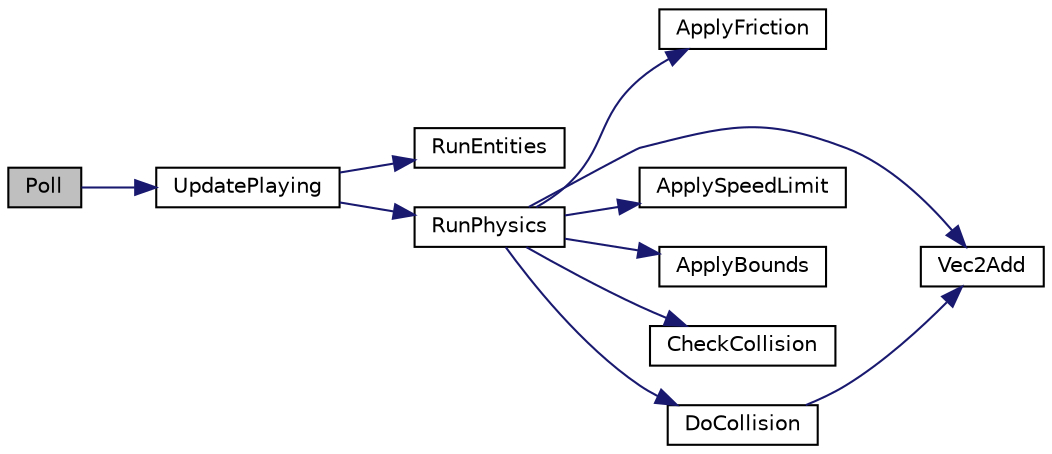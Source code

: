 digraph "Poll"
{
  edge [fontname="Helvetica",fontsize="10",labelfontname="Helvetica",labelfontsize="10"];
  node [fontname="Helvetica",fontsize="10",shape=record];
  rankdir="LR";
  Node1 [label="Poll",height=0.2,width=0.4,color="black", fillcolor="grey75", style="filled", fontcolor="black"];
  Node1 -> Node2 [color="midnightblue",fontsize="10",style="solid",fontname="Helvetica"];
  Node2 [label="UpdatePlaying",height=0.2,width=0.4,color="black", fillcolor="white", style="filled",URL="$game_8c.html#a3ddcf597916a7185f18d493a51684845"];
  Node2 -> Node3 [color="midnightblue",fontsize="10",style="solid",fontname="Helvetica"];
  Node3 [label="RunEntities",height=0.2,width=0.4,color="black", fillcolor="white", style="filled",URL="$entity_8c.html#a4804d845517ee1430fc40dfdc3d333df"];
  Node2 -> Node4 [color="midnightblue",fontsize="10",style="solid",fontname="Helvetica"];
  Node4 [label="RunPhysics",height=0.2,width=0.4,color="black", fillcolor="white", style="filled",URL="$dumb__physics_8c.html#ae354ed0629e54a219f0a00be20f6e2f0"];
  Node4 -> Node5 [color="midnightblue",fontsize="10",style="solid",fontname="Helvetica"];
  Node5 [label="ApplyFriction",height=0.2,width=0.4,color="black", fillcolor="white", style="filled",URL="$dumb__physics_8c.html#a04c93e0b3d3d778e28fc804fc52bf88b"];
  Node4 -> Node6 [color="midnightblue",fontsize="10",style="solid",fontname="Helvetica"];
  Node6 [label="Vec2Add",height=0.2,width=0.4,color="black", fillcolor="white", style="filled",URL="$globals_8h.html#a0b07daa7e4d5ab9bc9842dbd07ffbd1c"];
  Node4 -> Node7 [color="midnightblue",fontsize="10",style="solid",fontname="Helvetica"];
  Node7 [label="ApplySpeedLimit",height=0.2,width=0.4,color="black", fillcolor="white", style="filled",URL="$dumb__physics_8c.html#a1605813c3093dd564cd63719073ce122"];
  Node4 -> Node8 [color="midnightblue",fontsize="10",style="solid",fontname="Helvetica"];
  Node8 [label="ApplyBounds",height=0.2,width=0.4,color="black", fillcolor="white", style="filled",URL="$dumb__physics_8c.html#aac1300a97cdd2b37a4ddfa316dc92ece"];
  Node4 -> Node9 [color="midnightblue",fontsize="10",style="solid",fontname="Helvetica"];
  Node9 [label="CheckCollision",height=0.2,width=0.4,color="black", fillcolor="white", style="filled",URL="$dumb__physics_8c.html#ac2d2a3c3841dcc0533751a2421d21b58"];
  Node4 -> Node10 [color="midnightblue",fontsize="10",style="solid",fontname="Helvetica"];
  Node10 [label="DoCollision",height=0.2,width=0.4,color="black", fillcolor="white", style="filled",URL="$dumb__physics_8c.html#a9e6b8c74bb414eeffcbd423e4a40e542"];
  Node10 -> Node6 [color="midnightblue",fontsize="10",style="solid",fontname="Helvetica"];
}
